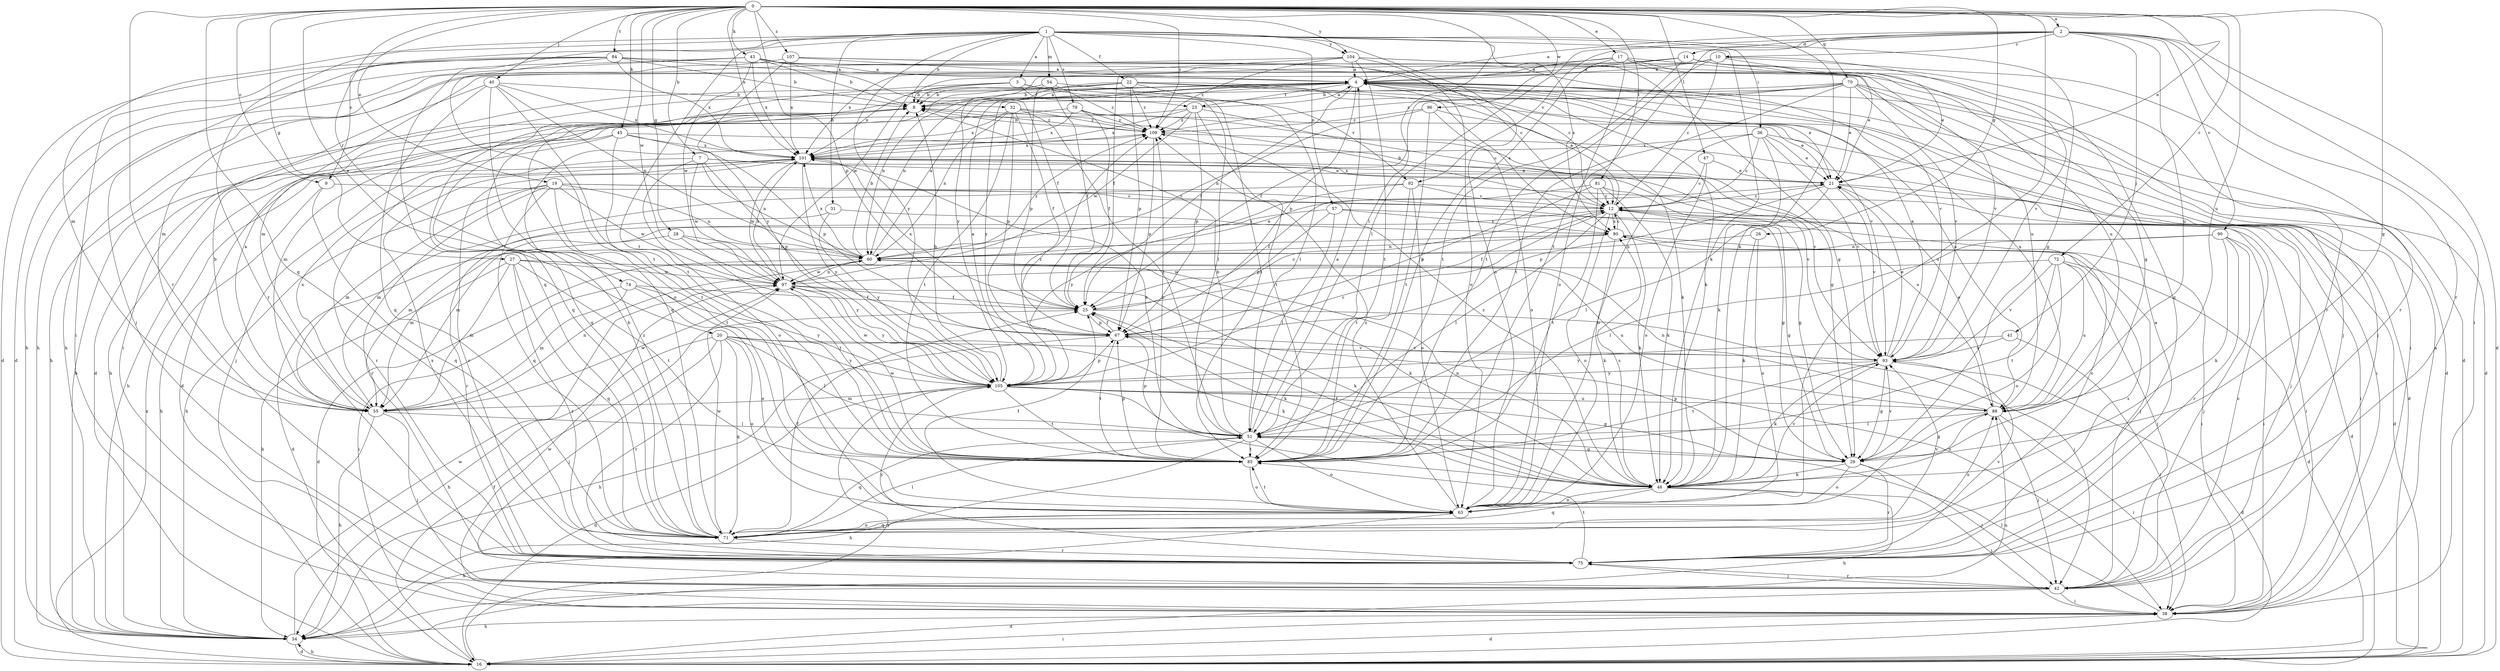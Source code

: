 strict digraph  {
0;
1;
2;
3;
4;
7;
8;
9;
10;
12;
14;
16;
17;
19;
20;
21;
22;
23;
25;
26;
27;
28;
29;
31;
32;
34;
36;
38;
40;
41;
42;
43;
45;
46;
47;
51;
54;
55;
57;
60;
63;
67;
70;
71;
72;
74;
75;
79;
80;
81;
84;
85;
88;
90;
92;
93;
96;
97;
101;
104;
105;
107;
109;
0 -> 2  [label=a];
0 -> 7  [label=b];
0 -> 9  [label=c];
0 -> 17  [label=e];
0 -> 19  [label=e];
0 -> 20  [label=e];
0 -> 21  [label=e];
0 -> 26  [label=g];
0 -> 27  [label=g];
0 -> 28  [label=g];
0 -> 29  [label=g];
0 -> 40  [label=j];
0 -> 43  [label=k];
0 -> 45  [label=k];
0 -> 46  [label=k];
0 -> 47  [label=l];
0 -> 51  [label=l];
0 -> 63  [label=o];
0 -> 67  [label=p];
0 -> 70  [label=q];
0 -> 71  [label=q];
0 -> 72  [label=r];
0 -> 74  [label=r];
0 -> 75  [label=r];
0 -> 81  [label=t];
0 -> 84  [label=t];
0 -> 88  [label=u];
0 -> 96  [label=w];
0 -> 97  [label=w];
0 -> 101  [label=x];
0 -> 104  [label=y];
0 -> 107  [label=z];
0 -> 109  [label=z];
1 -> 3  [label=a];
1 -> 9  [label=c];
1 -> 22  [label=f];
1 -> 29  [label=g];
1 -> 31  [label=h];
1 -> 32  [label=h];
1 -> 36  [label=i];
1 -> 46  [label=k];
1 -> 54  [label=m];
1 -> 55  [label=m];
1 -> 57  [label=n];
1 -> 63  [label=o];
1 -> 71  [label=q];
1 -> 75  [label=r];
1 -> 79  [label=s];
1 -> 80  [label=s];
1 -> 85  [label=t];
1 -> 104  [label=y];
1 -> 105  [label=y];
2 -> 4  [label=a];
2 -> 10  [label=c];
2 -> 14  [label=d];
2 -> 16  [label=d];
2 -> 38  [label=i];
2 -> 41  [label=j];
2 -> 51  [label=l];
2 -> 75  [label=r];
2 -> 85  [label=t];
2 -> 88  [label=u];
2 -> 90  [label=v];
2 -> 92  [label=v];
3 -> 8  [label=b];
3 -> 23  [label=f];
3 -> 51  [label=l];
3 -> 71  [label=q];
3 -> 92  [label=v];
3 -> 101  [label=x];
4 -> 8  [label=b];
4 -> 16  [label=d];
4 -> 21  [label=e];
4 -> 23  [label=f];
4 -> 25  [label=f];
4 -> 42  [label=j];
4 -> 46  [label=k];
4 -> 60  [label=n];
4 -> 67  [label=p];
4 -> 88  [label=u];
4 -> 105  [label=y];
7 -> 21  [label=e];
7 -> 60  [label=n];
7 -> 63  [label=o];
7 -> 67  [label=p];
7 -> 75  [label=r];
7 -> 93  [label=v];
7 -> 97  [label=w];
8 -> 4  [label=a];
8 -> 55  [label=m];
8 -> 71  [label=q];
8 -> 109  [label=z];
9 -> 12  [label=c];
9 -> 34  [label=h];
9 -> 71  [label=q];
10 -> 4  [label=a];
10 -> 12  [label=c];
10 -> 21  [label=e];
10 -> 55  [label=m];
10 -> 75  [label=r];
10 -> 85  [label=t];
10 -> 93  [label=v];
10 -> 97  [label=w];
12 -> 4  [label=a];
12 -> 8  [label=b];
12 -> 16  [label=d];
12 -> 25  [label=f];
12 -> 29  [label=g];
12 -> 46  [label=k];
12 -> 51  [label=l];
12 -> 55  [label=m];
12 -> 63  [label=o];
12 -> 80  [label=s];
14 -> 4  [label=a];
14 -> 25  [label=f];
14 -> 29  [label=g];
14 -> 71  [label=q];
14 -> 75  [label=r];
14 -> 85  [label=t];
14 -> 105  [label=y];
16 -> 25  [label=f];
16 -> 34  [label=h];
16 -> 38  [label=i];
16 -> 101  [label=x];
16 -> 105  [label=y];
17 -> 4  [label=a];
17 -> 21  [label=e];
17 -> 34  [label=h];
17 -> 63  [label=o];
17 -> 85  [label=t];
17 -> 88  [label=u];
17 -> 93  [label=v];
19 -> 12  [label=c];
19 -> 29  [label=g];
19 -> 34  [label=h];
19 -> 55  [label=m];
19 -> 60  [label=n];
19 -> 71  [label=q];
19 -> 75  [label=r];
19 -> 85  [label=t];
19 -> 97  [label=w];
20 -> 34  [label=h];
20 -> 42  [label=j];
20 -> 46  [label=k];
20 -> 51  [label=l];
20 -> 63  [label=o];
20 -> 71  [label=q];
20 -> 75  [label=r];
20 -> 93  [label=v];
20 -> 105  [label=y];
21 -> 12  [label=c];
21 -> 16  [label=d];
21 -> 38  [label=i];
21 -> 51  [label=l];
21 -> 67  [label=p];
21 -> 93  [label=v];
21 -> 101  [label=x];
22 -> 8  [label=b];
22 -> 16  [label=d];
22 -> 60  [label=n];
22 -> 67  [label=p];
22 -> 71  [label=q];
22 -> 80  [label=s];
22 -> 85  [label=t];
22 -> 88  [label=u];
22 -> 93  [label=v];
22 -> 109  [label=z];
23 -> 4  [label=a];
23 -> 12  [label=c];
23 -> 34  [label=h];
23 -> 67  [label=p];
23 -> 85  [label=t];
23 -> 97  [label=w];
23 -> 101  [label=x];
23 -> 109  [label=z];
25 -> 12  [label=c];
25 -> 42  [label=j];
25 -> 46  [label=k];
25 -> 67  [label=p];
25 -> 101  [label=x];
26 -> 46  [label=k];
26 -> 60  [label=n];
26 -> 63  [label=o];
27 -> 34  [label=h];
27 -> 46  [label=k];
27 -> 55  [label=m];
27 -> 71  [label=q];
27 -> 75  [label=r];
27 -> 85  [label=t];
27 -> 88  [label=u];
27 -> 97  [label=w];
28 -> 55  [label=m];
28 -> 60  [label=n];
28 -> 85  [label=t];
28 -> 105  [label=y];
29 -> 42  [label=j];
29 -> 46  [label=k];
29 -> 63  [label=o];
29 -> 67  [label=p];
29 -> 75  [label=r];
29 -> 93  [label=v];
31 -> 75  [label=r];
31 -> 80  [label=s];
31 -> 105  [label=y];
32 -> 25  [label=f];
32 -> 29  [label=g];
32 -> 51  [label=l];
32 -> 60  [label=n];
32 -> 67  [label=p];
32 -> 85  [label=t];
32 -> 101  [label=x];
32 -> 109  [label=z];
34 -> 8  [label=b];
34 -> 16  [label=d];
34 -> 88  [label=u];
34 -> 97  [label=w];
36 -> 12  [label=c];
36 -> 16  [label=d];
36 -> 21  [label=e];
36 -> 46  [label=k];
36 -> 63  [label=o];
36 -> 93  [label=v];
36 -> 101  [label=x];
38 -> 4  [label=a];
38 -> 16  [label=d];
38 -> 34  [label=h];
38 -> 51  [label=l];
38 -> 97  [label=w];
40 -> 8  [label=b];
40 -> 38  [label=i];
40 -> 60  [label=n];
40 -> 63  [label=o];
40 -> 71  [label=q];
40 -> 85  [label=t];
40 -> 101  [label=x];
41 -> 38  [label=i];
41 -> 93  [label=v];
41 -> 105  [label=y];
42 -> 12  [label=c];
42 -> 16  [label=d];
42 -> 38  [label=i];
42 -> 75  [label=r];
43 -> 4  [label=a];
43 -> 8  [label=b];
43 -> 12  [label=c];
43 -> 16  [label=d];
43 -> 25  [label=f];
43 -> 34  [label=h];
43 -> 97  [label=w];
43 -> 101  [label=x];
45 -> 34  [label=h];
45 -> 42  [label=j];
45 -> 67  [label=p];
45 -> 85  [label=t];
45 -> 93  [label=v];
45 -> 101  [label=x];
46 -> 25  [label=f];
46 -> 34  [label=h];
46 -> 38  [label=i];
46 -> 60  [label=n];
46 -> 63  [label=o];
46 -> 71  [label=q];
46 -> 80  [label=s];
46 -> 88  [label=u];
46 -> 93  [label=v];
46 -> 109  [label=z];
47 -> 12  [label=c];
47 -> 21  [label=e];
47 -> 63  [label=o];
51 -> 4  [label=a];
51 -> 8  [label=b];
51 -> 29  [label=g];
51 -> 34  [label=h];
51 -> 63  [label=o];
51 -> 67  [label=p];
51 -> 71  [label=q];
51 -> 85  [label=t];
51 -> 101  [label=x];
54 -> 8  [label=b];
54 -> 25  [label=f];
54 -> 51  [label=l];
54 -> 67  [label=p];
54 -> 109  [label=z];
55 -> 4  [label=a];
55 -> 8  [label=b];
55 -> 34  [label=h];
55 -> 42  [label=j];
55 -> 51  [label=l];
55 -> 60  [label=n];
55 -> 97  [label=w];
55 -> 101  [label=x];
57 -> 38  [label=i];
57 -> 51  [label=l];
57 -> 55  [label=m];
57 -> 67  [label=p];
57 -> 80  [label=s];
60 -> 4  [label=a];
60 -> 8  [label=b];
60 -> 16  [label=d];
60 -> 21  [label=e];
60 -> 97  [label=w];
60 -> 101  [label=x];
60 -> 109  [label=z];
63 -> 25  [label=f];
63 -> 34  [label=h];
63 -> 71  [label=q];
63 -> 85  [label=t];
63 -> 109  [label=z];
67 -> 25  [label=f];
67 -> 34  [label=h];
67 -> 85  [label=t];
67 -> 93  [label=v];
70 -> 8  [label=b];
70 -> 16  [label=d];
70 -> 21  [label=e];
70 -> 25  [label=f];
70 -> 34  [label=h];
70 -> 38  [label=i];
70 -> 42  [label=j];
70 -> 85  [label=t];
70 -> 93  [label=v];
70 -> 109  [label=z];
71 -> 8  [label=b];
71 -> 12  [label=c];
71 -> 25  [label=f];
71 -> 51  [label=l];
71 -> 63  [label=o];
71 -> 75  [label=r];
71 -> 88  [label=u];
71 -> 93  [label=v];
71 -> 97  [label=w];
71 -> 109  [label=z];
72 -> 16  [label=d];
72 -> 42  [label=j];
72 -> 63  [label=o];
72 -> 85  [label=t];
72 -> 88  [label=u];
72 -> 93  [label=v];
72 -> 97  [label=w];
74 -> 25  [label=f];
74 -> 38  [label=i];
74 -> 55  [label=m];
74 -> 63  [label=o];
74 -> 105  [label=y];
75 -> 4  [label=a];
75 -> 42  [label=j];
75 -> 80  [label=s];
75 -> 85  [label=t];
75 -> 93  [label=v];
75 -> 101  [label=x];
75 -> 105  [label=y];
79 -> 16  [label=d];
79 -> 21  [label=e];
79 -> 25  [label=f];
79 -> 101  [label=x];
79 -> 109  [label=z];
80 -> 12  [label=c];
80 -> 16  [label=d];
80 -> 38  [label=i];
80 -> 42  [label=j];
80 -> 46  [label=k];
80 -> 60  [label=n];
81 -> 12  [label=c];
81 -> 25  [label=f];
81 -> 29  [label=g];
81 -> 46  [label=k];
81 -> 67  [label=p];
81 -> 85  [label=t];
84 -> 4  [label=a];
84 -> 8  [label=b];
84 -> 16  [label=d];
84 -> 38  [label=i];
84 -> 42  [label=j];
84 -> 85  [label=t];
84 -> 88  [label=u];
84 -> 101  [label=x];
85 -> 63  [label=o];
85 -> 67  [label=p];
85 -> 97  [label=w];
85 -> 109  [label=z];
88 -> 21  [label=e];
88 -> 29  [label=g];
88 -> 38  [label=i];
88 -> 42  [label=j];
88 -> 51  [label=l];
88 -> 60  [label=n];
90 -> 38  [label=i];
90 -> 42  [label=j];
90 -> 46  [label=k];
90 -> 51  [label=l];
90 -> 60  [label=n];
90 -> 75  [label=r];
92 -> 12  [label=c];
92 -> 42  [label=j];
92 -> 55  [label=m];
92 -> 63  [label=o];
92 -> 85  [label=t];
92 -> 105  [label=y];
93 -> 4  [label=a];
93 -> 16  [label=d];
93 -> 21  [label=e];
93 -> 29  [label=g];
93 -> 46  [label=k];
93 -> 85  [label=t];
93 -> 105  [label=y];
96 -> 46  [label=k];
96 -> 60  [label=n];
96 -> 63  [label=o];
96 -> 85  [label=t];
96 -> 109  [label=z];
97 -> 25  [label=f];
97 -> 46  [label=k];
97 -> 60  [label=n];
97 -> 101  [label=x];
97 -> 105  [label=y];
101 -> 21  [label=e];
101 -> 75  [label=r];
101 -> 88  [label=u];
101 -> 97  [label=w];
101 -> 105  [label=y];
104 -> 4  [label=a];
104 -> 16  [label=d];
104 -> 29  [label=g];
104 -> 55  [label=m];
104 -> 63  [label=o];
104 -> 85  [label=t];
104 -> 101  [label=x];
104 -> 109  [label=z];
105 -> 4  [label=a];
105 -> 8  [label=b];
105 -> 12  [label=c];
105 -> 16  [label=d];
105 -> 29  [label=g];
105 -> 38  [label=i];
105 -> 46  [label=k];
105 -> 55  [label=m];
105 -> 67  [label=p];
105 -> 85  [label=t];
105 -> 88  [label=u];
105 -> 97  [label=w];
105 -> 109  [label=z];
107 -> 4  [label=a];
107 -> 12  [label=c];
107 -> 34  [label=h];
107 -> 93  [label=v];
107 -> 101  [label=x];
107 -> 105  [label=y];
109 -> 8  [label=b];
109 -> 38  [label=i];
109 -> 67  [label=p];
109 -> 101  [label=x];
}
